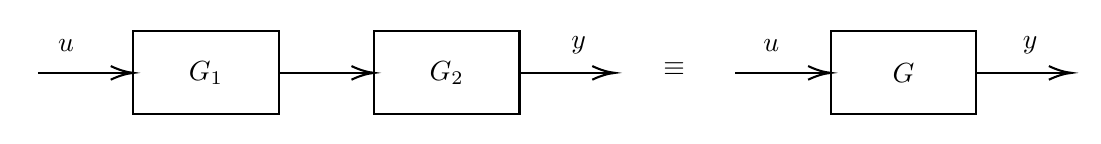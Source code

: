 
	
	\tikzset{every picture/.style={line width=0.75pt}} %set default line width to 0.75pt        
	
	\begin{tikzpicture}[x=0.75pt,y=0.75pt,yscale=-1,xscale=1]
	%uncomment if require: \path (0,106); %set diagram left start at 0, and has height of 106
	
	%Shape: Rectangle [id:dp06254604466462199] 
	\draw   (112.5,24.5) -- (182.5,24.5) -- (182.5,64.5) -- (112.5,64.5) -- cycle ;
	%Shape: Rectangle [id:dp7300837861868514] 
	\draw   (228.5,24.5) -- (298.5,24.5) -- (298.5,64.5) -- (228.5,64.5) -- cycle ;
	%Straight Lines [id:da6782971117734584] 
	\draw    (182.5,44.5) -- (226.5,44.5) ;
	\draw [shift={(228.5,44.5)}, rotate = 180] [color={rgb, 255:red, 0; green, 0; blue, 0 }  ][line width=0.75]    (10.93,-3.29) .. controls (6.95,-1.4) and (3.31,-0.3) .. (0,0) .. controls (3.31,0.3) and (6.95,1.4) .. (10.93,3.29)   ;
	
	%Straight Lines [id:da6363591162519446] 
	\draw    (298.5,44.5) -- (342.5,44.5) ;
	\draw [shift={(344.5,44.5)}, rotate = 180] [color={rgb, 255:red, 0; green, 0; blue, 0 }  ][line width=0.75]    (10.93,-3.29) .. controls (6.95,-1.4) and (3.31,-0.3) .. (0,0) .. controls (3.31,0.3) and (6.95,1.4) .. (10.93,3.29)   ;
	
	%Straight Lines [id:da5764037506135491] 
	\draw    (66.5,44.5) -- (110.5,44.5) ;
	\draw [shift={(112.5,44.5)}, rotate = 180] [color={rgb, 255:red, 0; green, 0; blue, 0 }  ][line width=0.75]    (10.93,-3.29) .. controls (6.95,-1.4) and (3.31,-0.3) .. (0,0) .. controls (3.31,0.3) and (6.95,1.4) .. (10.93,3.29)   ;
	
	%Shape: Rectangle [id:dp8193844196572095] 
	\draw   (448.5,24.5) -- (518.5,24.5) -- (518.5,64.5) -- (448.5,64.5) -- cycle ;
	%Straight Lines [id:da28598519675474865] 
	\draw    (518.5,44.5) -- (562.5,44.5) ;
	\draw [shift={(564.5,44.5)}, rotate = 180] [color={rgb, 255:red, 0; green, 0; blue, 0 }  ][line width=0.75]    (10.93,-3.29) .. controls (6.95,-1.4) and (3.31,-0.3) .. (0,0) .. controls (3.31,0.3) and (6.95,1.4) .. (10.93,3.29)   ;
	
	%Straight Lines [id:da26764641536519096] 
	\draw    (402.5,44.5) -- (446.5,44.5) ;
	\draw [shift={(448.5,44.5)}, rotate = 180] [color={rgb, 255:red, 0; green, 0; blue, 0 }  ][line width=0.75]    (10.93,-3.29) .. controls (6.95,-1.4) and (3.31,-0.3) .. (0,0) .. controls (3.31,0.3) and (6.95,1.4) .. (10.93,3.29)   ;
	
	
	% Text Node
	\draw (147.5,44.5) node   {$G_{1}$};
	% Text Node
	\draw (263.5,44.5) node   {$G_{2}$};
	% Text Node
	\draw (483.5,44.5) node   {$G$};
	% Text Node
	\draw (373,42.67) node   {$\equiv $};
	% Text Node
	\draw (80,31.33) node   {$u$};
	% Text Node
	\draw (327,31.33) node   {$y$};
	% Text Node
	\draw (419.84,31.33) node   {$u$};
	% Text Node
	\draw (544.52,31.33) node   {$y$};
	
	
	\end{tikzpicture}